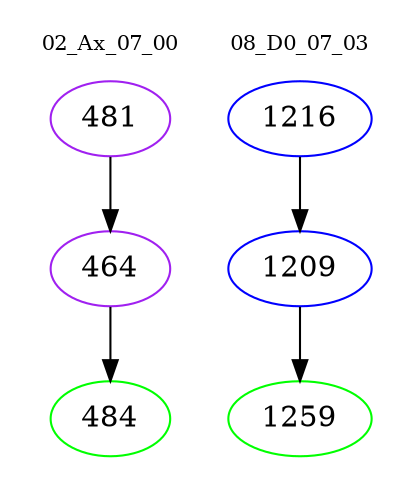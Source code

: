 digraph{
subgraph cluster_0 {
color = white
label = "02_Ax_07_00";
fontsize=10;
T0_481 [label="481", color="purple"]
T0_481 -> T0_464 [color="black"]
T0_464 [label="464", color="purple"]
T0_464 -> T0_484 [color="black"]
T0_484 [label="484", color="green"]
}
subgraph cluster_1 {
color = white
label = "08_D0_07_03";
fontsize=10;
T1_1216 [label="1216", color="blue"]
T1_1216 -> T1_1209 [color="black"]
T1_1209 [label="1209", color="blue"]
T1_1209 -> T1_1259 [color="black"]
T1_1259 [label="1259", color="green"]
}
}
